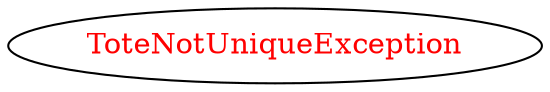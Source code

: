 digraph dependencyGraph {
 concentrate=true;
 ranksep="2.0";
 rankdir="LR"; 
 splines="ortho";
"ToteNotUniqueException" [fontcolor="red"];
}